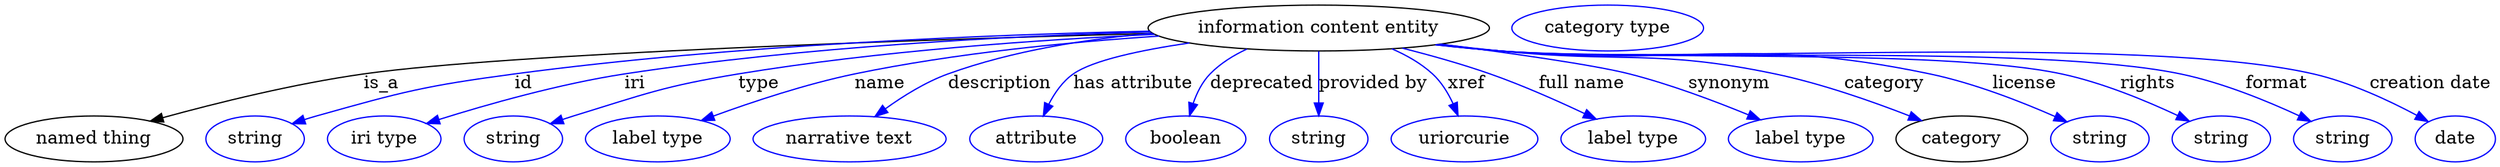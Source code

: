 digraph {
	graph [bb="0,0,1945.7,123"];
	node [label="\N"];
	"information content entity"	[height=0.5,
		label="information content entity",
		pos="1026.5,105",
		width=3.7011];
	"named thing"	[height=0.5,
		pos="69.544,18",
		width=1.9318];
	"information content entity" -> "named thing"	[label=is_a,
		lp="294.54,61.5",
		pos="e,113.54,31.955 896.62,100.81 715.29,95.867 395.61,85.19 280.54,69 226.36,61.376 165.69,46.292 123.36,34.676"];
	id	[color=blue,
		height=0.5,
		label=string,
		pos="195.54,18",
		width=1.0652];
	"information content entity" -> id	[color=blue,
		label=id,
		lp="405.54,61.5",
		pos="e,224.54,29.954 894.28,102.54 766.8,99.737 568.75,91.723 398.54,69 328.73,59.679 311.33,55.131 243.54,36 240.44,35.124 237.24,34.151 \
234.05,33.129",
		style=solid];
	iri	[color=blue,
		height=0.5,
		label="iri type",
		pos="296.54,18",
		width=1.2277];
	"information content entity" -> iri	[color=blue,
		label=iri,
		lp="492.54,61.5",
		pos="e,329.71,30.135 894.96,102 784.77,98.781 623.63,90.445 484.54,69 433.83,61.181 377.1,45.033 339.35,33.196",
		style=solid];
	type	[color=blue,
		height=0.5,
		label=string,
		pos="397.54,18",
		width=1.0652];
	"information content entity" -> type	[color=blue,
		label=type,
		lp="589.54,61.5",
		pos="e,426.48,29.962 898.43,100.02 807.32,95.754 682.3,86.973 573.54,69 515.16,59.351 501.1,53.418 444.54,36 441.78,35.15 438.95,34.234 \
436.1,33.283",
		style=solid];
	name	[color=blue,
		height=0.5,
		label="label type",
		pos="510.54,18",
		width=1.5707];
	"information content entity" -> name	[color=blue,
		label=name,
		lp="684.54,61.5",
		pos="e,544.52,32.4 901.56,98.629 831.34,93.94 742.43,85.208 664.54,69 626.43,61.068 584.47,47.082 553.99,35.916",
		style=solid];
	description	[color=blue,
		height=0.5,
		label="narrative text",
		pos="660.54,18",
		width=2.0943];
	"information content entity" -> description	[color=blue,
		label=description,
		lp="777.04,61.5",
		pos="e,680.12,35.569 896.52,101.07 845.42,96.661 787.02,87.483 736.54,69 719.23,62.659 701.9,51.7 688.17,41.656",
		style=solid];
	"has attribute"	[color=blue,
		height=0.5,
		label=attribute,
		pos="805.54,18",
		width=1.4443];
	"information content entity" -> "has attribute"	[color=blue,
		label="has attribute",
		lp="881.54,61.5",
		pos="e,811.13,36 925.3,93.291 887.38,87.687 849.79,79.718 834.54,69 826.22,63.151 819.95,54.097 815.4,45.293",
		style=solid];
	deprecated	[color=blue,
		height=0.5,
		label=boolean,
		pos="922.54,18",
		width=1.2999];
	"information content entity" -> deprecated	[color=blue,
		label=deprecated,
		lp="982.04,61.5",
		pos="e,925.46,36.167 970.35,88.512 959.79,83.607 949.56,77.236 941.54,69 935.37,62.659 931.17,54.114 928.31,45.882",
		style=solid];
	"provided by"	[color=blue,
		height=0.5,
		label=string,
		pos="1025.5,18",
		width=1.0652];
	"information content entity" -> "provided by"	[color=blue,
		label="provided by",
		lp="1069,61.5",
		pos="e,1025.7,36.175 1026.3,86.799 1026.2,75.163 1026,59.548 1025.9,46.237",
		style=solid];
	xref	[color=blue,
		height=0.5,
		label=uriorcurie,
		pos="1139.5,18",
		width=1.5887];
	"information content entity" -> xref	[color=blue,
		label=xref,
		lp="1141,61.5",
		pos="e,1134.8,36.258 1084.4,88.566 1095.6,83.645 1106.7,77.253 1115.5,69 1122.3,62.686 1127.4,54.045 1131.1,45.723",
		style=solid];
	"full name"	[color=blue,
		height=0.5,
		label="label type",
		pos="1271.5,18",
		width=1.5707];
	"information content entity" -> "full name"	[color=blue,
		label="full name",
		lp="1231,61.5",
		pos="e,1242.6,33.488 1091.4,89.17 1113.3,83.581 1137.7,76.693 1159.5,69 1184.7,60.128 1212.1,47.945 1233.5,37.827",
		style=solid];
	synonym	[color=blue,
		height=0.5,
		label="label type",
		pos="1402.5,18",
		width=1.5707];
	"information content entity" -> synonym	[color=blue,
		label=synonym,
		lp="1346.5,61.5",
		pos="e,1370.9,32.985 1121.5,92.369 1176.9,85.168 1241.2,75.995 1268.5,69 1300.4,60.844 1335.2,47.728 1361.4,36.975",
		style=solid];
	category	[height=0.5,
		pos="1528.5,18",
		width=1.4263];
	"information content entity" -> category	[color=blue,
		label=category,
		lp="1468,61.5",
		pos="e,1497,32.336 1120.8,92.241 1136.7,90.391 1153.1,88.573 1168.5,87 1263.5,77.326 1289.1,88.61 1382.5,69 1418.9,61.359 1458.8,47.304 \
1487.7,36.037",
		style=solid];
	license	[color=blue,
		height=0.5,
		label=string,
		pos="1636.5,18",
		width=1.0652];
	"information content entity" -> license	[color=blue,
		label=license,
		lp="1577.5,61.5",
		pos="e,1610.8,31.404 1119.3,92.014 1135.7,90.147 1152.6,88.382 1168.5,87 1317.1,74.131 1357.6,99.592 1503.5,69 1537.9,61.788 1575.3,47.112 \
1601.6,35.517",
		style=solid];
	rights	[color=blue,
		height=0.5,
		label=string,
		pos="1731.5,18",
		width=1.0652];
	"information content entity" -> rights	[color=blue,
		label=rights,
		lp="1674,61.5",
		pos="e,1706.5,31.975 1118.5,91.931 1135.1,90.05 1152.3,88.301 1168.5,87 1265.6,79.204 1511.3,89.382 1606.5,69 1638.4,62.179 1672.7,47.947 \
1697.2,36.405",
		style=solid];
	format	[color=blue,
		height=0.5,
		label=string,
		pos="1826.5,18",
		width=1.0652];
	"information content entity" -> format	[color=blue,
		label=format,
		lp="1775,61.5",
		pos="e,1801.6,31.8 1118.1,91.877 1134.9,89.989 1152.2,88.253 1168.5,87 1286.3,77.974 1583.9,92.974 1699.5,69 1732.3,62.216 1767.5,47.739 \
1792.5,36.1",
		style=solid];
	"creation date"	[color=blue,
		height=0.5,
		label=date,
		pos="1914.5,18",
		width=0.86659];
	"information content entity" -> "creation date"	[color=blue,
		label="creation date",
		lp="1895,61.5",
		pos="e,1893.3,31.626 1117.7,91.845 1134.6,89.948 1152.1,88.217 1168.5,87 1309.3,76.599 1666,100.6 1803.5,69 1832.3,62.405 1862.6,48.171 \
1884.3,36.57",
		style=solid];
	"named thing_category"	[color=blue,
		height=0.5,
		label="category type",
		pos="1252.5,105",
		width=2.0762];
}
